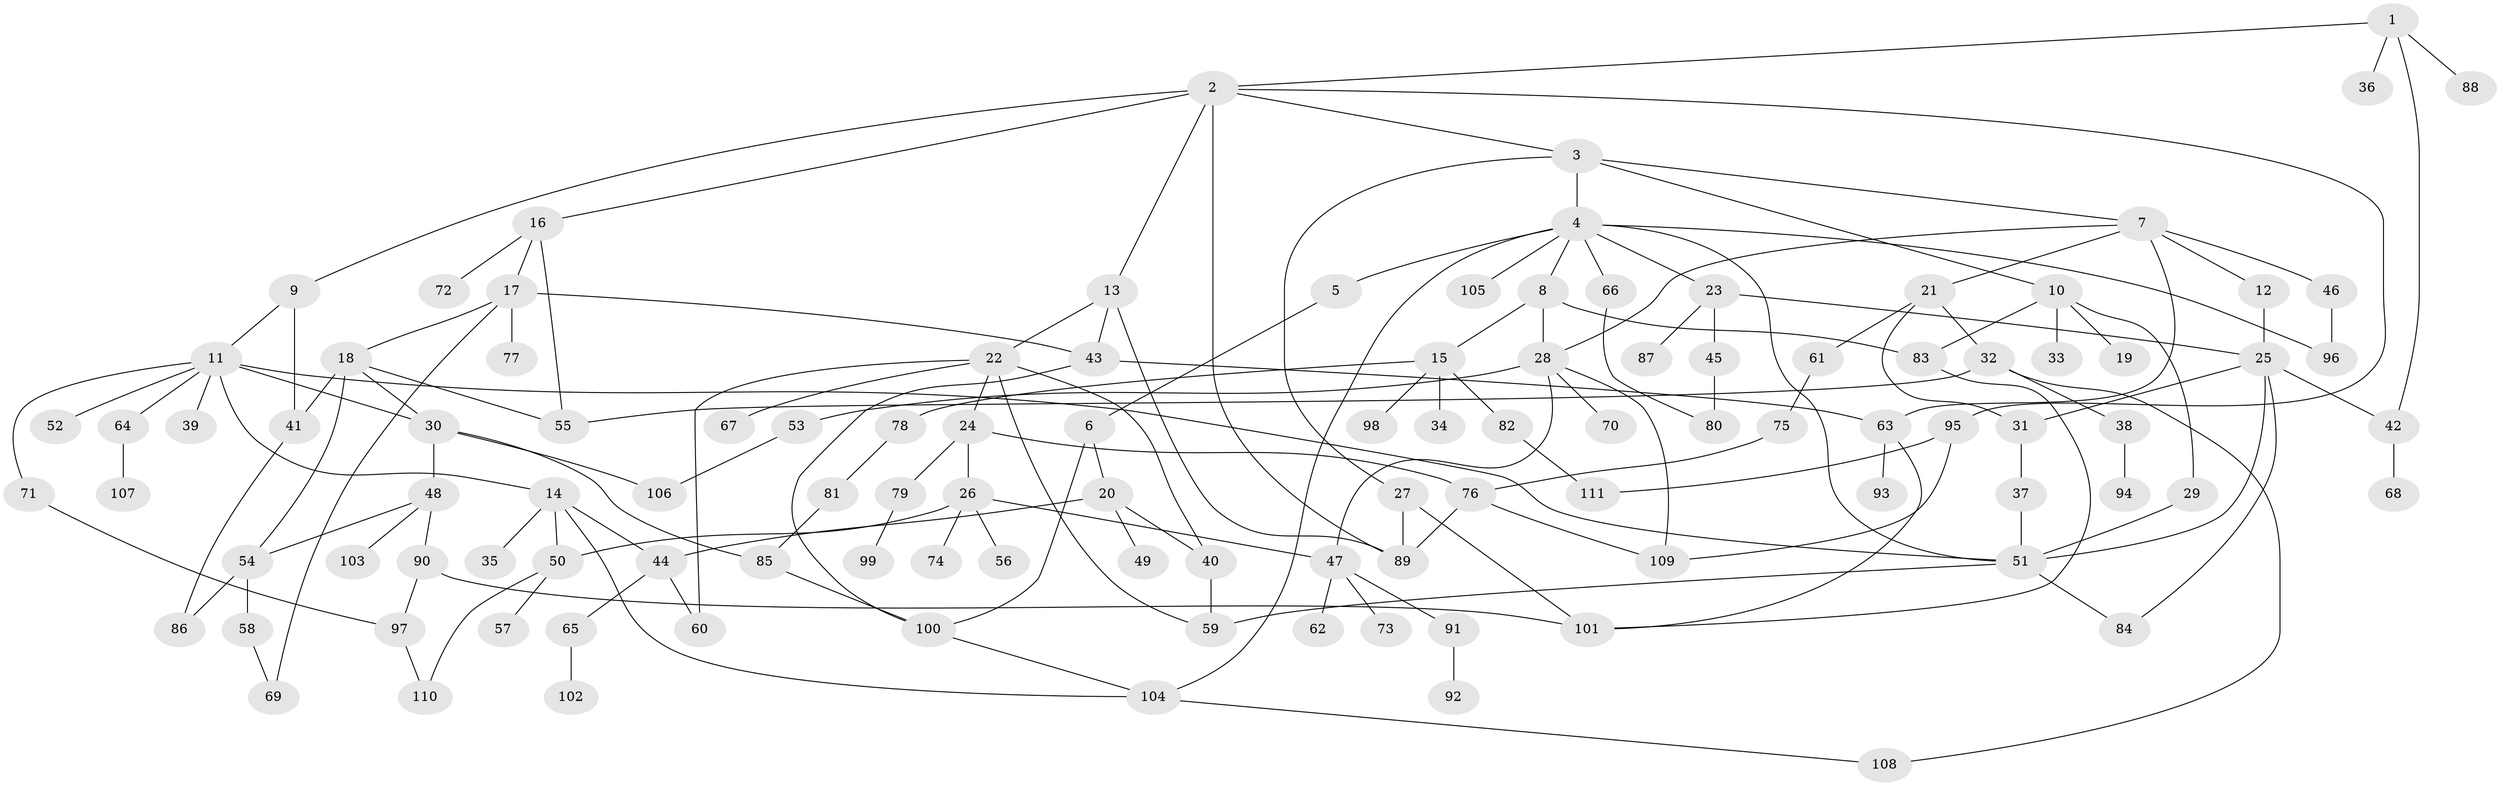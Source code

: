 // Generated by graph-tools (version 1.1) at 2025/34/03/09/25 02:34:14]
// undirected, 111 vertices, 157 edges
graph export_dot {
graph [start="1"]
  node [color=gray90,style=filled];
  1;
  2;
  3;
  4;
  5;
  6;
  7;
  8;
  9;
  10;
  11;
  12;
  13;
  14;
  15;
  16;
  17;
  18;
  19;
  20;
  21;
  22;
  23;
  24;
  25;
  26;
  27;
  28;
  29;
  30;
  31;
  32;
  33;
  34;
  35;
  36;
  37;
  38;
  39;
  40;
  41;
  42;
  43;
  44;
  45;
  46;
  47;
  48;
  49;
  50;
  51;
  52;
  53;
  54;
  55;
  56;
  57;
  58;
  59;
  60;
  61;
  62;
  63;
  64;
  65;
  66;
  67;
  68;
  69;
  70;
  71;
  72;
  73;
  74;
  75;
  76;
  77;
  78;
  79;
  80;
  81;
  82;
  83;
  84;
  85;
  86;
  87;
  88;
  89;
  90;
  91;
  92;
  93;
  94;
  95;
  96;
  97;
  98;
  99;
  100;
  101;
  102;
  103;
  104;
  105;
  106;
  107;
  108;
  109;
  110;
  111;
  1 -- 2;
  1 -- 36;
  1 -- 88;
  1 -- 42;
  2 -- 3;
  2 -- 9;
  2 -- 13;
  2 -- 16;
  2 -- 95;
  2 -- 89;
  3 -- 4;
  3 -- 7;
  3 -- 10;
  3 -- 27;
  4 -- 5;
  4 -- 8;
  4 -- 23;
  4 -- 66;
  4 -- 96;
  4 -- 104;
  4 -- 105;
  4 -- 51;
  5 -- 6;
  6 -- 20;
  6 -- 100;
  7 -- 12;
  7 -- 21;
  7 -- 28;
  7 -- 46;
  7 -- 63;
  8 -- 15;
  8 -- 28;
  8 -- 83;
  9 -- 11;
  9 -- 41;
  10 -- 19;
  10 -- 29;
  10 -- 33;
  10 -- 83;
  11 -- 14;
  11 -- 39;
  11 -- 52;
  11 -- 64;
  11 -- 71;
  11 -- 51;
  11 -- 30;
  12 -- 25;
  13 -- 22;
  13 -- 43;
  13 -- 89;
  14 -- 35;
  14 -- 44;
  14 -- 50;
  14 -- 104;
  15 -- 34;
  15 -- 78;
  15 -- 82;
  15 -- 98;
  16 -- 17;
  16 -- 72;
  16 -- 55;
  17 -- 18;
  17 -- 69;
  17 -- 77;
  17 -- 43;
  18 -- 30;
  18 -- 41;
  18 -- 55;
  18 -- 54;
  20 -- 40;
  20 -- 49;
  20 -- 44;
  21 -- 31;
  21 -- 32;
  21 -- 61;
  22 -- 24;
  22 -- 60;
  22 -- 67;
  22 -- 59;
  22 -- 40;
  23 -- 45;
  23 -- 87;
  23 -- 25;
  24 -- 26;
  24 -- 76;
  24 -- 79;
  25 -- 42;
  25 -- 51;
  25 -- 84;
  25 -- 31;
  26 -- 56;
  26 -- 74;
  26 -- 50;
  26 -- 47;
  27 -- 89;
  27 -- 101;
  28 -- 47;
  28 -- 53;
  28 -- 70;
  28 -- 109;
  29 -- 51;
  30 -- 48;
  30 -- 85;
  30 -- 106;
  31 -- 37;
  32 -- 38;
  32 -- 55;
  32 -- 108;
  37 -- 51;
  38 -- 94;
  40 -- 59;
  41 -- 86;
  42 -- 68;
  43 -- 100;
  43 -- 63;
  44 -- 65;
  44 -- 60;
  45 -- 80;
  46 -- 96;
  47 -- 62;
  47 -- 73;
  47 -- 91;
  48 -- 54;
  48 -- 90;
  48 -- 103;
  50 -- 57;
  50 -- 110;
  51 -- 84;
  51 -- 59;
  53 -- 106;
  54 -- 58;
  54 -- 86;
  58 -- 69;
  61 -- 75;
  63 -- 93;
  63 -- 101;
  64 -- 107;
  65 -- 102;
  66 -- 80;
  71 -- 97;
  75 -- 76;
  76 -- 89;
  76 -- 109;
  78 -- 81;
  79 -- 99;
  81 -- 85;
  82 -- 111;
  83 -- 101;
  85 -- 100;
  90 -- 97;
  90 -- 101;
  91 -- 92;
  95 -- 109;
  95 -- 111;
  97 -- 110;
  100 -- 104;
  104 -- 108;
}
